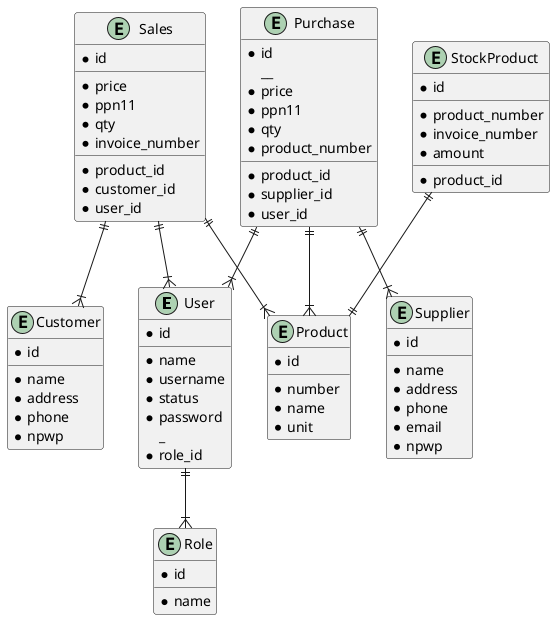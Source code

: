 @startuml Database

entity User {
  * id
  __
  * name
  * username
  * status
  * password
  _
  * role_id
}

entity Role {
  * id
  __
  * name
}

entity Customer {
  * id
  __
  * name
  * address
  * phone
  * npwp
}

entity Product {
  * id
  __
  * number
  * name
  * unit
}

entity Supplier {
  * id
  __
  * name
  * address
  * phone
  * email
  * npwp
}

entity Purchase {
  * id
  __ 
  * price
  * ppn11
  * qty
  * product_number
  __
  * product_id
  * supplier_id
  * user_id
}

entity Sales {
  * id
  __
    * price
  * ppn11
  * qty
  * invoice_number
  __
  * product_id
  * customer_id
  * user_id
}

entity StockProduct {
  * id
  __
  * product_number
  * invoice_number
  * amount
  __
  * product_id
}

User ||--|{ Role
Purchase ||--|{ Product
Purchase ||--|{ Supplier
Purchase ||--|{ User
Sales ||--|{ Product
Sales ||--|{ Customer
Sales ||--|{ User
StockProduct ||--|| Product